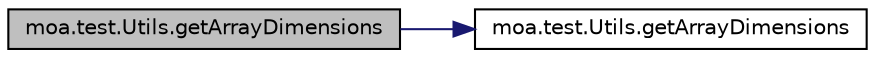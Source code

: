 digraph G
{
  edge [fontname="Helvetica",fontsize="10",labelfontname="Helvetica",labelfontsize="10"];
  node [fontname="Helvetica",fontsize="10",shape=record];
  rankdir=LR;
  Node1 [label="moa.test.Utils.getArrayDimensions",height=0.2,width=0.4,color="black", fillcolor="grey75", style="filled" fontcolor="black"];
  Node1 -> Node2 [color="midnightblue",fontsize="10",style="solid",fontname="Helvetica"];
  Node2 [label="moa.test.Utils.getArrayDimensions",height=0.2,width=0.4,color="black", fillcolor="white", style="filled",URL="$classmoa_1_1test_1_1Utils.html#a6dda96f42259c77b97c64488b3bbdbd9",tooltip="Returns the dimensions of the given array."];
}
